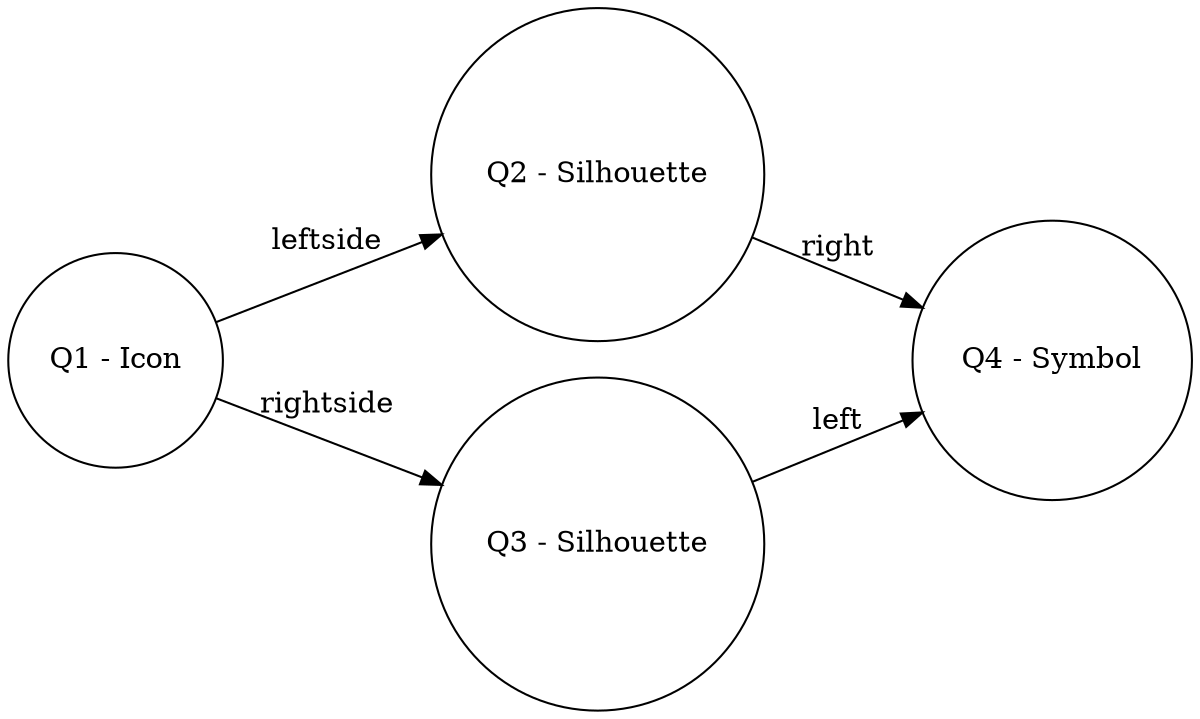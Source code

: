 digraph "Feature Structure" {
	rankdir=LR size="8,5"
	node [shape=circle]
	"Q1 - Icon"
	"Q2 - Silhouette"
	"Q3 - Silhouette"
	"Q4 - Symbol"
	"Q1 - Icon" -> "Q2 - Silhouette" [label=leftside]
	"Q2 - Silhouette" -> "Q4 - Symbol" [label=right]
	"Q1 - Icon" -> "Q3 - Silhouette" [label=rightside]
	"Q3 - Silhouette" -> "Q4 - Symbol" [label=left]
}
